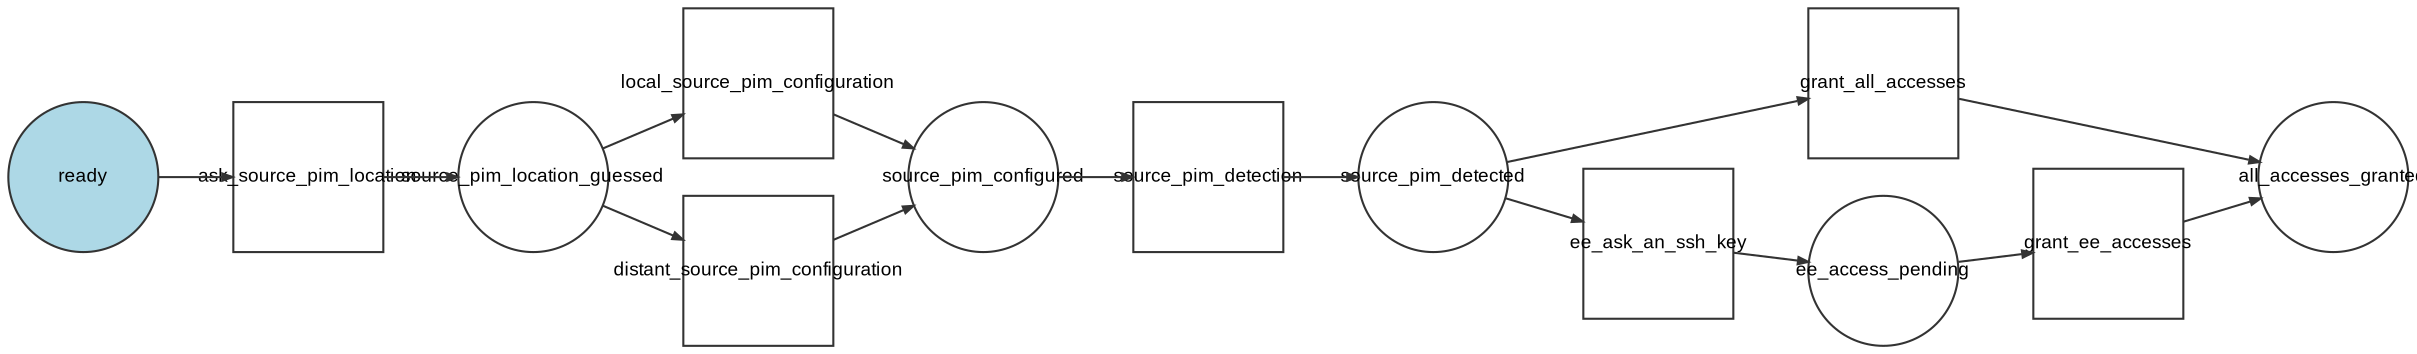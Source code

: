 digraph workflow {
  ratio="compress" rankdir="LR"
  node [fontsize="9" fontname="Arial" color="#333333" fillcolor="lightblue" fixedsize="1" width="1"];
  edge [fontsize="9" fontname="Arial" color="#333333" arrowhead="normal" arrowsize="0.5"];

  place_ready [label="ready", shape=circle, style="filled"];
  place_source_pim_location_guessed [label="source_pim_location_guessed", shape=circle];
  place_source_pim_configured [label="source_pim_configured", shape=circle];
  place_source_pim_detected [label="source_pim_detected", shape=circle];
  place_ee_access_pending [label="ee_access_pending", shape=circle];
  place_all_accesses_granted [label="all_accesses_granted", shape=circle];
  transition_ask_source_pim_location [label="ask_source_pim_location", shape=box, shape="box", regular="1"];
  transition_local_source_pim_configuration [label="local_source_pim_configuration", shape=box, shape="box", regular="1"];
  transition_distant_source_pim_configuration [label="distant_source_pim_configuration", shape=box, shape="box", regular="1"];
  transition_source_pim_detection [label="source_pim_detection", shape=box, shape="box", regular="1"];
  transition_grant_all_accesses [label="grant_all_accesses", shape=box, shape="box", regular="1"];
  transition_ee_ask_an_ssh_key [label="ee_ask_an_ssh_key", shape=box, shape="box", regular="1"];
  transition_grant_ee_accesses [label="grant_ee_accesses", shape=box, shape="box", regular="1"];
  place_ready -> transition_ask_source_pim_location [style="solid"];
  transition_ask_source_pim_location -> place_source_pim_location_guessed [style="solid"];
  place_source_pim_location_guessed -> transition_local_source_pim_configuration [style="solid"];
  transition_local_source_pim_configuration -> place_source_pim_configured [style="solid"];
  place_source_pim_location_guessed -> transition_distant_source_pim_configuration [style="solid"];
  transition_distant_source_pim_configuration -> place_source_pim_configured [style="solid"];
  place_source_pim_configured -> transition_source_pim_detection [style="solid"];
  transition_source_pim_detection -> place_source_pim_detected [style="solid"];
  place_source_pim_detected -> transition_grant_all_accesses [style="solid"];
  transition_grant_all_accesses -> place_all_accesses_granted [style="solid"];
  place_source_pim_detected -> transition_ee_ask_an_ssh_key [style="solid"];
  transition_ee_ask_an_ssh_key -> place_ee_access_pending [style="solid"];
  place_ee_access_pending -> transition_grant_ee_accesses [style="solid"];
  transition_grant_ee_accesses -> place_all_accesses_granted [style="solid"];
}
